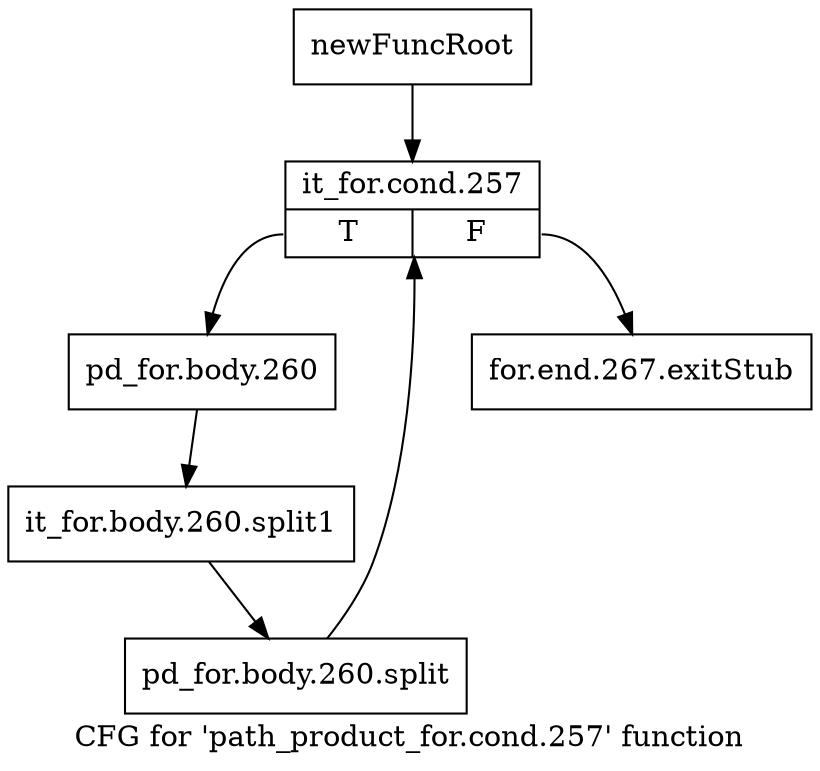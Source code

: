 digraph "CFG for 'path_product_for.cond.257' function" {
	label="CFG for 'path_product_for.cond.257' function";

	Node0x1a07850 [shape=record,label="{newFuncRoot}"];
	Node0x1a07850 -> Node0x1a078f0;
	Node0x1a078a0 [shape=record,label="{for.end.267.exitStub}"];
	Node0x1a078f0 [shape=record,label="{it_for.cond.257|{<s0>T|<s1>F}}"];
	Node0x1a078f0:s0 -> Node0x1a07940;
	Node0x1a078f0:s1 -> Node0x1a078a0;
	Node0x1a07940 [shape=record,label="{pd_for.body.260}"];
	Node0x1a07940 -> Node0x1c8c190;
	Node0x1c8c190 [shape=record,label="{it_for.body.260.split1}"];
	Node0x1c8c190 -> Node0x1c72e50;
	Node0x1c72e50 [shape=record,label="{pd_for.body.260.split}"];
	Node0x1c72e50 -> Node0x1a078f0;
}
